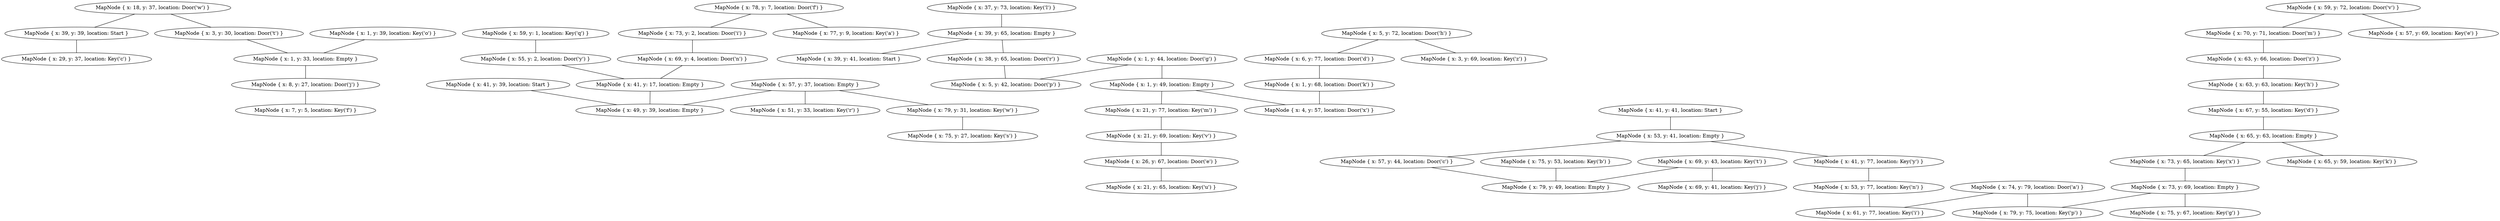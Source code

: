 graph {
    0 [label="MapNode { x: 39, y: 39, location: Start }"]
    1 [label="MapNode { x: 41, y: 39, location: Start }"]
    2 [label="MapNode { x: 39, y: 41, location: Start }"]
    3 [label="MapNode { x: 41, y: 41, location: Start }"]
    84 [label="MapNode { x: 49, y: 39, location: Empty }"]
    126 [label="MapNode { x: 29, y: 37, location: Key('c') }"]
    135 [label="MapNode { x: 53, y: 41, location: Empty }"]
    187 [label="MapNode { x: 57, y: 37, location: Empty }"]
    202 [label="MapNode { x: 57, y: 44, location: Door('c') }"]
    283 [label="MapNode { x: 51, y: 33, location: Key('r') }"]
    286 [label="MapNode { x: 39, y: 65, location: Empty }"]
    297 [label="MapNode { x: 38, y: 65, location: Door('r') }"]
    438 [label="MapNode { x: 37, y: 73, location: Key('l') }"]
    601 [label="MapNode { x: 41, y: 17, location: Empty }"]
    602 [label="MapNode { x: 79, y: 31, location: Key('w') }"]
    651 [label="MapNode { x: 18, y: 37, location: Door('w') }"]
    685 [label="MapNode { x: 79, y: 49, location: Empty }"]
    779 [label="MapNode { x: 75, y: 53, location: Key('b') }"]
    1045 [label="MapNode { x: 69, y: 43, location: Key('t') }"]
    1052 [label="MapNode { x: 3, y: 30, location: Door('t') }"]
    1141 [label="MapNode { x: 1, y: 33, location: Empty }"]
    1321 [label="MapNode { x: 1, y: 39, location: Key('o') }"]
    1485 [label="MapNode { x: 69, y: 41, location: Key('j') }"]
    1636 [label="MapNode { x: 8, y: 27, location: Door('j') }"]
    1704 [label="MapNode { x: 75, y: 27, location: Key('s') }"]
    1905 [label="MapNode { x: 41, y: 77, location: Key('y') }"]
    1940 [label="MapNode { x: 55, y: 2, location: Door('y') }"]
    1996 [label="MapNode { x: 59, y: 1, location: Key('q') }"]
    2161 [label="MapNode { x: 53, y: 77, location: Key('n') }"]
    2204 [label="MapNode { x: 69, y: 4, location: Door('n') }"]
    2316 [label="MapNode { x: 61, y: 77, location: Key('i') }"]
    2346 [label="MapNode { x: 73, y: 2, location: Door('i') }"]
    2427 [label="MapNode { x: 7, y: 5, location: Key('f') }"]
    2465 [label="MapNode { x: 78, y: 7, location: Door('f') }"]
    2487 [label="MapNode { x: 77, y: 9, location: Key('a') }"]
    2511 [label="MapNode { x: 74, y: 79, location: Door('a') }"]
    2553 [label="MapNode { x: 79, y: 75, location: Key('p') }"]
    2633 [label="MapNode { x: 5, y: 42, location: Door('p') }"]
    2639 [label="MapNode { x: 73, y: 69, location: Empty }"]
    2659 [label="MapNode { x: 75, y: 67, location: Key('g') }"]
    2685 [label="MapNode { x: 1, y: 44, location: Door('g') }"]
    2708 [label="MapNode { x: 1, y: 49, location: Empty }"]
    2743 [label="MapNode { x: 73, y: 65, location: Key('x') }"]
    2789 [label="MapNode { x: 65, y: 63, location: Empty }"]
    2792 [label="MapNode { x: 4, y: 57, location: Door('x') }"]
    2813 [label="MapNode { x: 65, y: 59, location: Key('k') }"]
    2876 [label="MapNode { x: 1, y: 68, location: Door('k') }"]
    2899 [label="MapNode { x: 67, y: 55, location: Key('d') }"]
    2918 [label="MapNode { x: 6, y: 77, location: Door('d') }"]
    2969 [label="MapNode { x: 63, y: 63, location: Key('h') }"]
    3000 [label="MapNode { x: 5, y: 72, location: Door('h') }"]
    3042 [label="MapNode { x: 3, y: 69, location: Key('z') }"]
    3055 [label="MapNode { x: 63, y: 66, location: Door('z') }"]
    3086 [label="MapNode { x: 21, y: 77, location: Key('m') }"]
    3103 [label="MapNode { x: 70, y: 71, location: Door('m') }"]
    3120 [label="MapNode { x: 21, y: 69, location: Key('v') }"]
    3131 [label="MapNode { x: 59, y: 72, location: Door('v') }"]
    3141 [label="MapNode { x: 57, y: 69, location: Key('e') }"]
    3158 [label="MapNode { x: 26, y: 67, location: Door('e') }"]
    3176 [label="MapNode { x: 21, y: 65, location: Key('u') }"]
    1 -- 84
    3 -- 135
    187 -- 84
    135 -- 202
    187 -- 283
    286 -- 2
    286 -- 297
    438 -- 286
    601 -- 84
    187 -- 602
    651 -- 0
    202 -- 685
    779 -- 685
    651 -- 1052
    1045 -- 685
    1052 -- 1141
    1321 -- 1141
    1045 -- 1485
    1141 -- 1636
    0 -- 126
    602 -- 1704
    135 -- 1905
    1940 -- 601
    1996 -- 1940
    1905 -- 2161
    2204 -- 601
    2161 -- 2316
    2346 -- 2204
    1636 -- 2427
    2465 -- 2346
    2465 -- 2487
    2511 -- 2316
    297 -- 2633
    2511 -- 2553
    2639 -- 2553
    2639 -- 2659
    2685 -- 2633
    2685 -- 2708
    2743 -- 2639
    2789 -- 2743
    2708 -- 2792
    2789 -- 2813
    2876 -- 2792
    2899 -- 2789
    2918 -- 2876
    2969 -- 2899
    3000 -- 2918
    3000 -- 3042
    3055 -- 2969
    2708 -- 3086
    3103 -- 3055
    3086 -- 3120
    3131 -- 3103
    3131 -- 3141
    3120 -- 3158
    3158 -- 3176
}
